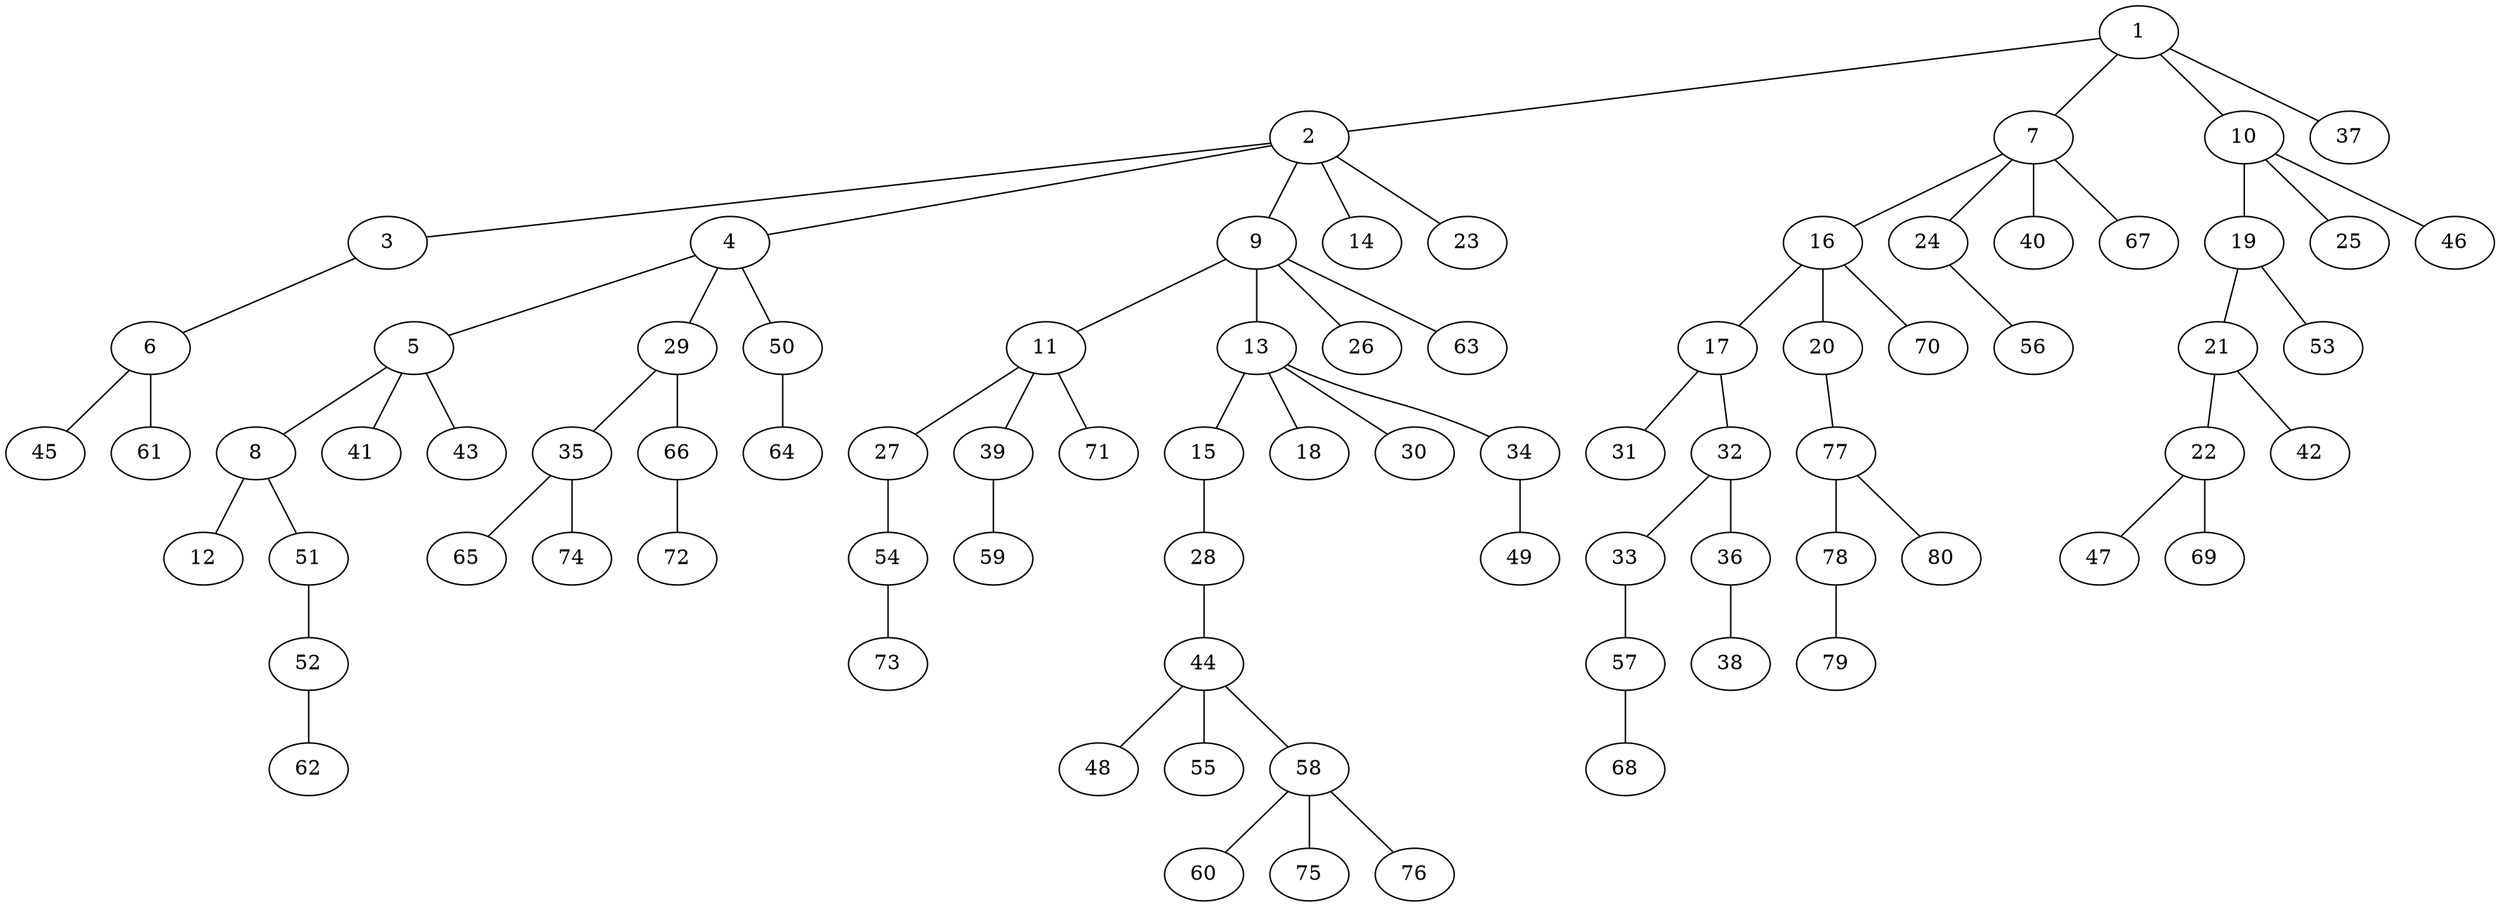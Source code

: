 graph graphname {1--2
1--7
1--10
1--37
2--3
2--4
2--9
2--14
2--23
3--6
4--5
4--29
4--50
5--8
5--41
5--43
6--45
6--61
7--16
7--24
7--40
7--67
8--12
8--51
9--11
9--13
9--26
9--63
10--19
10--25
10--46
11--27
11--39
11--71
13--15
13--18
13--30
13--34
15--28
16--17
16--20
16--70
17--31
17--32
19--21
19--53
20--77
21--22
21--42
22--47
22--69
24--56
27--54
28--44
29--35
29--66
32--33
32--36
33--57
34--49
35--65
35--74
36--38
39--59
44--48
44--55
44--58
50--64
51--52
52--62
54--73
57--68
58--60
58--75
58--76
66--72
77--78
77--80
78--79
}